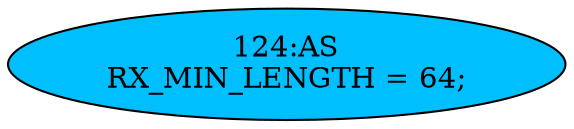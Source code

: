 strict digraph "" {
	node [label="\N"];
	"124:AS"	 [ast="<pyverilog.vparser.ast.Assign object at 0x7fdff6ff3810>",
		def_var="['RX_MIN_LENGTH']",
		fillcolor=deepskyblue,
		label="124:AS
RX_MIN_LENGTH = 64;",
		statements="[]",
		style=filled,
		typ=Assign,
		use_var="[]"];
}
